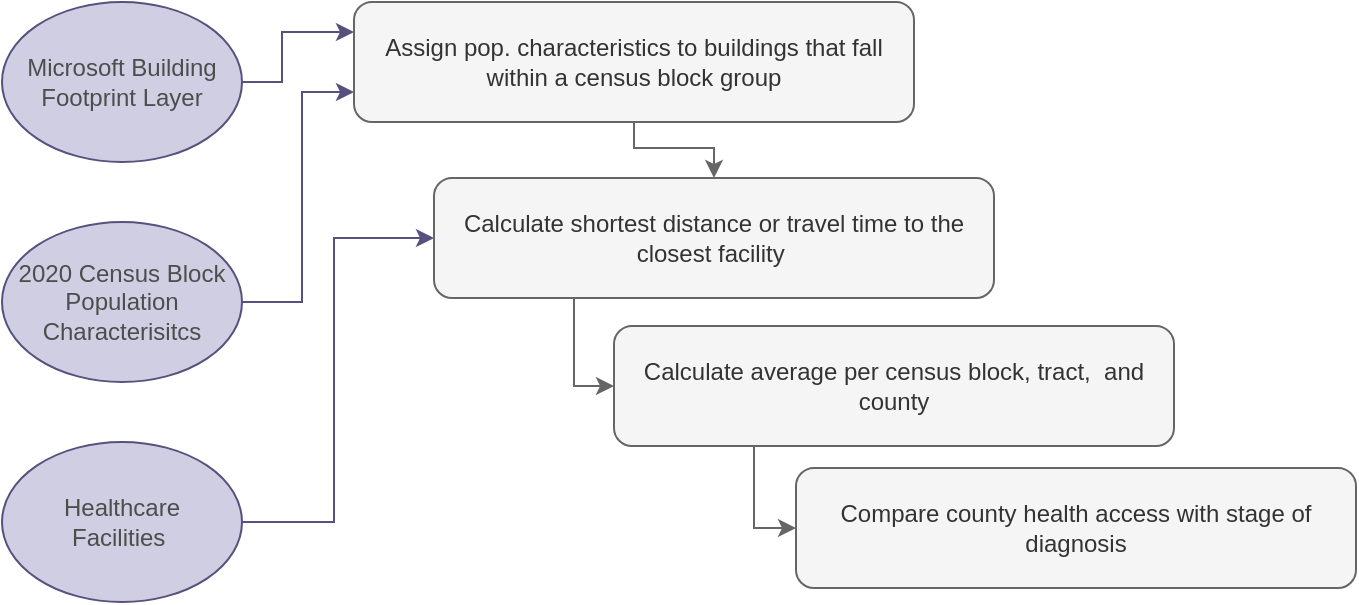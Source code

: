 <mxfile version="23.1.1" type="github">
  <diagram name="Page-1" id="Spny9eBOnEaTohduiuO0">
    <mxGraphModel dx="1122" dy="725" grid="1" gridSize="10" guides="1" tooltips="1" connect="1" arrows="1" fold="1" page="1" pageScale="1" pageWidth="850" pageHeight="1100" math="0" shadow="0">
      <root>
        <mxCell id="0" />
        <mxCell id="1" parent="0" />
        <mxCell id="7Uv4zYvhc0PwlJTERLrj-8" style="edgeStyle=orthogonalEdgeStyle;rounded=0;orthogonalLoop=1;jettySize=auto;html=1;exitX=1;exitY=0.5;exitDx=0;exitDy=0;entryX=0;entryY=0.25;entryDx=0;entryDy=0;strokeColor=#56517E;" edge="1" parent="1" source="7Uv4zYvhc0PwlJTERLrj-1" target="7Uv4zYvhc0PwlJTERLrj-22">
          <mxGeometry relative="1" as="geometry">
            <mxPoint x="156.0" y="190" as="sourcePoint" />
            <mxPoint x="326" y="215" as="targetPoint" />
            <Array as="points">
              <mxPoint x="150" y="270" />
              <mxPoint x="150" y="245" />
            </Array>
          </mxGeometry>
        </mxCell>
        <mxCell id="7Uv4zYvhc0PwlJTERLrj-1" value="Microsoft Building Footprint Layer" style="ellipse;whiteSpace=wrap;html=1;fillColor=#d0cee2;strokeColor=#56517e;fontColor=#4D4D4D;" vertex="1" parent="1">
          <mxGeometry x="10" y="230" width="120" height="80" as="geometry" />
        </mxCell>
        <mxCell id="7Uv4zYvhc0PwlJTERLrj-14" style="edgeStyle=orthogonalEdgeStyle;rounded=0;orthogonalLoop=1;jettySize=auto;html=1;exitX=1;exitY=0.5;exitDx=0;exitDy=0;entryX=0;entryY=0.75;entryDx=0;entryDy=0;strokeColor=#56517E;" edge="1" parent="1" source="7Uv4zYvhc0PwlJTERLrj-2" target="7Uv4zYvhc0PwlJTERLrj-22">
          <mxGeometry relative="1" as="geometry">
            <mxPoint x="156.0" y="300" as="sourcePoint" />
            <mxPoint x="186" y="245" as="targetPoint" />
            <Array as="points">
              <mxPoint x="160" y="380" />
              <mxPoint x="160" y="275" />
            </Array>
          </mxGeometry>
        </mxCell>
        <mxCell id="7Uv4zYvhc0PwlJTERLrj-2" value="2020 Census Block Population Characterisitcs" style="ellipse;whiteSpace=wrap;html=1;fillColor=#d0cee2;strokeColor=#56517e;fontColor=#4D4D4D;" vertex="1" parent="1">
          <mxGeometry x="10" y="340" width="120" height="80" as="geometry" />
        </mxCell>
        <mxCell id="7Uv4zYvhc0PwlJTERLrj-15" style="edgeStyle=orthogonalEdgeStyle;rounded=0;orthogonalLoop=1;jettySize=auto;html=1;exitX=1;exitY=0.5;exitDx=0;exitDy=0;entryX=0;entryY=0.5;entryDx=0;entryDy=0;strokeColor=#56517E;" edge="1" parent="1" source="7Uv4zYvhc0PwlJTERLrj-3" target="7Uv4zYvhc0PwlJTERLrj-10">
          <mxGeometry relative="1" as="geometry">
            <mxPoint x="246" y="410.462" as="targetPoint" />
            <mxPoint x="156.0" y="410" as="sourcePoint" />
            <Array as="points">
              <mxPoint x="176" y="490" />
              <mxPoint x="176" y="348" />
            </Array>
          </mxGeometry>
        </mxCell>
        <mxCell id="7Uv4zYvhc0PwlJTERLrj-3" value="Healthcare &lt;br&gt;Facilities&amp;nbsp;" style="ellipse;whiteSpace=wrap;html=1;fillColor=#d0cee2;strokeColor=#56517e;fontColor=#4D4D4D;" vertex="1" parent="1">
          <mxGeometry x="10" y="450" width="120" height="80" as="geometry" />
        </mxCell>
        <mxCell id="7Uv4zYvhc0PwlJTERLrj-17" style="edgeStyle=orthogonalEdgeStyle;rounded=0;orthogonalLoop=1;jettySize=auto;html=1;exitX=0.5;exitY=1;exitDx=0;exitDy=0;entryX=0.5;entryY=0;entryDx=0;entryDy=0;strokeColor=#666666;" edge="1" parent="1" target="7Uv4zYvhc0PwlJTERLrj-10">
          <mxGeometry relative="1" as="geometry">
            <mxPoint x="326" y="283" as="sourcePoint" />
            <Array as="points">
              <mxPoint x="326" y="303" />
              <mxPoint x="366" y="303" />
            </Array>
          </mxGeometry>
        </mxCell>
        <mxCell id="7Uv4zYvhc0PwlJTERLrj-21" style="edgeStyle=orthogonalEdgeStyle;rounded=0;orthogonalLoop=1;jettySize=auto;html=1;exitX=0.25;exitY=1;exitDx=0;exitDy=0;entryX=0;entryY=0.5;entryDx=0;entryDy=0;strokeColor=#666666;" edge="1" parent="1" source="7Uv4zYvhc0PwlJTERLrj-10" target="7Uv4zYvhc0PwlJTERLrj-13">
          <mxGeometry relative="1" as="geometry" />
        </mxCell>
        <mxCell id="7Uv4zYvhc0PwlJTERLrj-10" value="Calculate shortest distance or travel time to the closest facility&amp;nbsp;" style="rounded=1;whiteSpace=wrap;html=1;fillColor=#f5f5f5;fontColor=#333333;strokeColor=#666666;" vertex="1" parent="1">
          <mxGeometry x="226" y="318" width="280" height="60" as="geometry" />
        </mxCell>
        <mxCell id="7Uv4zYvhc0PwlJTERLrj-20" style="edgeStyle=orthogonalEdgeStyle;rounded=0;orthogonalLoop=1;jettySize=auto;html=1;exitX=0.25;exitY=1;exitDx=0;exitDy=0;entryX=0;entryY=0.5;entryDx=0;entryDy=0;strokeColor=#666666;" edge="1" parent="1" source="7Uv4zYvhc0PwlJTERLrj-13" target="7Uv4zYvhc0PwlJTERLrj-18">
          <mxGeometry relative="1" as="geometry" />
        </mxCell>
        <mxCell id="7Uv4zYvhc0PwlJTERLrj-13" value="Calculate average per census block, tract,&amp;nbsp; and county" style="rounded=1;whiteSpace=wrap;html=1;fillColor=#f5f5f5;fontColor=#333333;strokeColor=#666666;" vertex="1" parent="1">
          <mxGeometry x="316" y="392" width="280" height="60" as="geometry" />
        </mxCell>
        <mxCell id="7Uv4zYvhc0PwlJTERLrj-18" value="Compare county health access with stage of diagnosis" style="rounded=1;whiteSpace=wrap;html=1;fillColor=#f5f5f5;fontColor=#333333;strokeColor=#666666;" vertex="1" parent="1">
          <mxGeometry x="407" y="463" width="280" height="60" as="geometry" />
        </mxCell>
        <mxCell id="7Uv4zYvhc0PwlJTERLrj-22" value="Assign pop. characteristics to buildings that fall within a census block group" style="rounded=1;whiteSpace=wrap;html=1;fillColor=#f5f5f5;fontColor=#333333;strokeColor=#666666;" vertex="1" parent="1">
          <mxGeometry x="186" y="230" width="280" height="60" as="geometry" />
        </mxCell>
      </root>
    </mxGraphModel>
  </diagram>
</mxfile>
